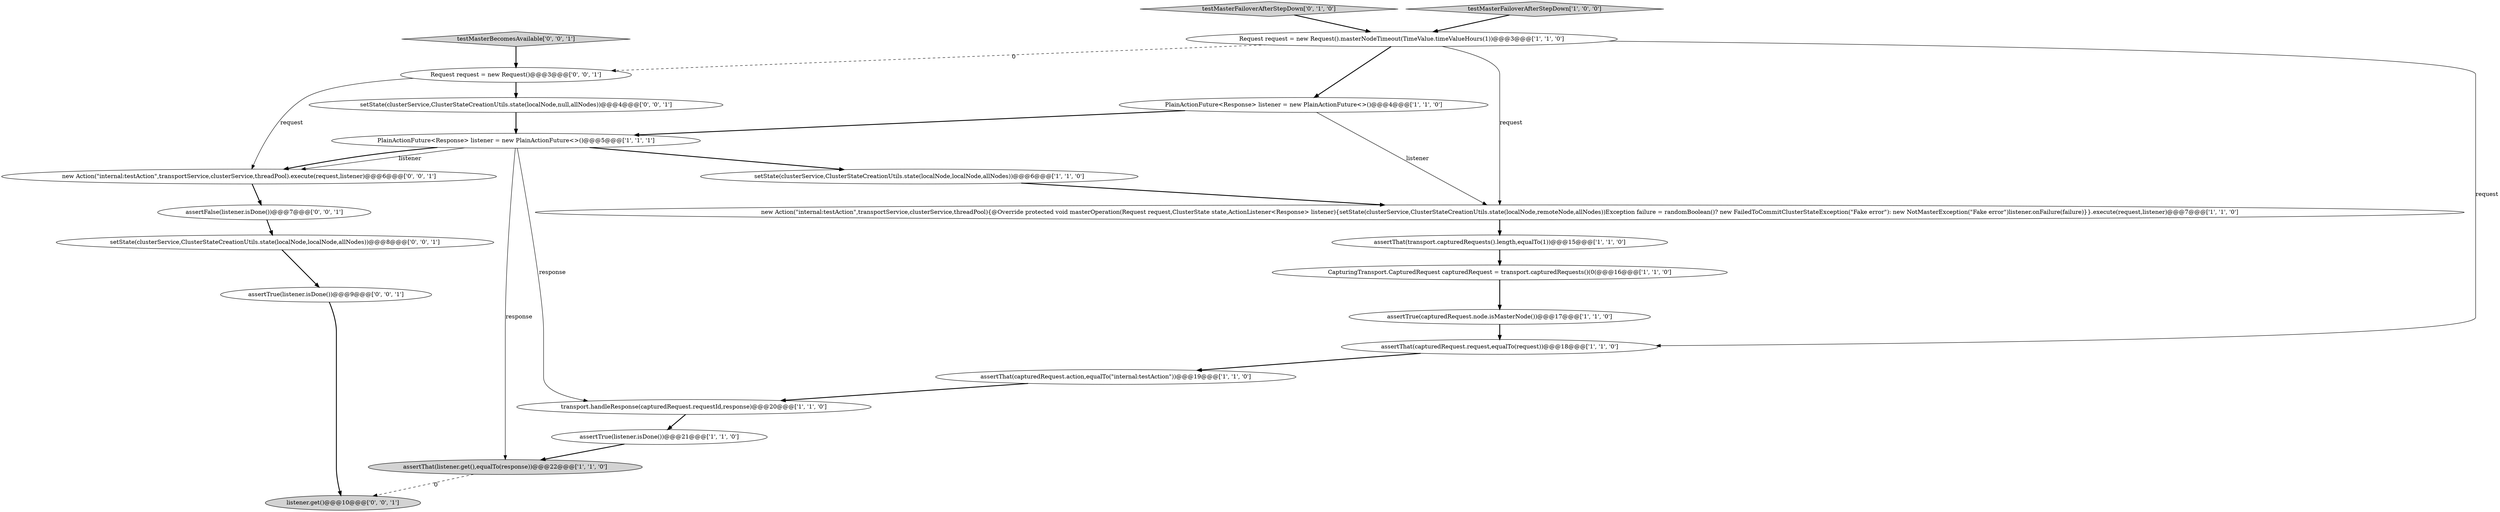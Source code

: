 digraph {
3 [style = filled, label = "Request request = new Request().masterNodeTimeout(TimeValue.timeValueHours(1))@@@3@@@['1', '1', '0']", fillcolor = white, shape = ellipse image = "AAA0AAABBB1BBB"];
1 [style = filled, label = "PlainActionFuture<Response> listener = new PlainActionFuture<>()@@@4@@@['1', '1', '0']", fillcolor = white, shape = ellipse image = "AAA0AAABBB1BBB"];
16 [style = filled, label = "Request request = new Request()@@@3@@@['0', '0', '1']", fillcolor = white, shape = ellipse image = "AAA0AAABBB3BBB"];
22 [style = filled, label = "assertFalse(listener.isDone())@@@7@@@['0', '0', '1']", fillcolor = white, shape = ellipse image = "AAA0AAABBB3BBB"];
5 [style = filled, label = "CapturingTransport.CapturedRequest capturedRequest = transport.capturedRequests()(0(@@@16@@@['1', '1', '0']", fillcolor = white, shape = ellipse image = "AAA0AAABBB1BBB"];
11 [style = filled, label = "assertTrue(capturedRequest.node.isMasterNode())@@@17@@@['1', '1', '0']", fillcolor = white, shape = ellipse image = "AAA0AAABBB1BBB"];
17 [style = filled, label = "new Action(\"internal:testAction\",transportService,clusterService,threadPool).execute(request,listener)@@@6@@@['0', '0', '1']", fillcolor = white, shape = ellipse image = "AAA0AAABBB3BBB"];
12 [style = filled, label = "assertThat(transport.capturedRequests().length,equalTo(1))@@@15@@@['1', '1', '0']", fillcolor = white, shape = ellipse image = "AAA0AAABBB1BBB"];
21 [style = filled, label = "setState(clusterService,ClusterStateCreationUtils.state(localNode,localNode,allNodes))@@@8@@@['0', '0', '1']", fillcolor = white, shape = ellipse image = "AAA0AAABBB3BBB"];
14 [style = filled, label = "testMasterFailoverAfterStepDown['0', '1', '0']", fillcolor = lightgray, shape = diamond image = "AAA0AAABBB2BBB"];
19 [style = filled, label = "listener.get()@@@10@@@['0', '0', '1']", fillcolor = lightgray, shape = ellipse image = "AAA0AAABBB3BBB"];
8 [style = filled, label = "assertTrue(listener.isDone())@@@21@@@['1', '1', '0']", fillcolor = white, shape = ellipse image = "AAA0AAABBB1BBB"];
20 [style = filled, label = "setState(clusterService,ClusterStateCreationUtils.state(localNode,null,allNodes))@@@4@@@['0', '0', '1']", fillcolor = white, shape = ellipse image = "AAA0AAABBB3BBB"];
13 [style = filled, label = "assertThat(capturedRequest.action,equalTo(\"internal:testAction\"))@@@19@@@['1', '1', '0']", fillcolor = white, shape = ellipse image = "AAA0AAABBB1BBB"];
0 [style = filled, label = "assertThat(capturedRequest.request,equalTo(request))@@@18@@@['1', '1', '0']", fillcolor = white, shape = ellipse image = "AAA0AAABBB1BBB"];
18 [style = filled, label = "testMasterBecomesAvailable['0', '0', '1']", fillcolor = lightgray, shape = diamond image = "AAA0AAABBB3BBB"];
6 [style = filled, label = "testMasterFailoverAfterStepDown['1', '0', '0']", fillcolor = lightgray, shape = diamond image = "AAA0AAABBB1BBB"];
10 [style = filled, label = "transport.handleResponse(capturedRequest.requestId,response)@@@20@@@['1', '1', '0']", fillcolor = white, shape = ellipse image = "AAA0AAABBB1BBB"];
9 [style = filled, label = "new Action(\"internal:testAction\",transportService,clusterService,threadPool){@Override protected void masterOperation(Request request,ClusterState state,ActionListener<Response> listener){setState(clusterService,ClusterStateCreationUtils.state(localNode,remoteNode,allNodes))Exception failure = randomBoolean()? new FailedToCommitClusterStateException(\"Fake error\"): new NotMasterException(\"Fake error\")listener.onFailure(failure)}}.execute(request,listener)@@@7@@@['1', '1', '0']", fillcolor = white, shape = ellipse image = "AAA0AAABBB1BBB"];
15 [style = filled, label = "assertTrue(listener.isDone())@@@9@@@['0', '0', '1']", fillcolor = white, shape = ellipse image = "AAA0AAABBB3BBB"];
7 [style = filled, label = "PlainActionFuture<Response> listener = new PlainActionFuture<>()@@@5@@@['1', '1', '1']", fillcolor = white, shape = ellipse image = "AAA0AAABBB1BBB"];
4 [style = filled, label = "assertThat(listener.get(),equalTo(response))@@@22@@@['1', '1', '0']", fillcolor = lightgray, shape = ellipse image = "AAA0AAABBB1BBB"];
2 [style = filled, label = "setState(clusterService,ClusterStateCreationUtils.state(localNode,localNode,allNodes))@@@6@@@['1', '1', '0']", fillcolor = white, shape = ellipse image = "AAA0AAABBB1BBB"];
7->4 [style = solid, label="response"];
14->3 [style = bold, label=""];
20->7 [style = bold, label=""];
21->15 [style = bold, label=""];
8->4 [style = bold, label=""];
16->17 [style = solid, label="request"];
3->16 [style = dashed, label="0"];
3->0 [style = solid, label="request"];
11->0 [style = bold, label=""];
3->9 [style = solid, label="request"];
10->8 [style = bold, label=""];
15->19 [style = bold, label=""];
0->13 [style = bold, label=""];
3->1 [style = bold, label=""];
7->17 [style = solid, label="listener"];
2->9 [style = bold, label=""];
12->5 [style = bold, label=""];
7->10 [style = solid, label="response"];
5->11 [style = bold, label=""];
6->3 [style = bold, label=""];
18->16 [style = bold, label=""];
1->9 [style = solid, label="listener"];
16->20 [style = bold, label=""];
7->17 [style = bold, label=""];
17->22 [style = bold, label=""];
22->21 [style = bold, label=""];
1->7 [style = bold, label=""];
4->19 [style = dashed, label="0"];
13->10 [style = bold, label=""];
9->12 [style = bold, label=""];
7->2 [style = bold, label=""];
}
